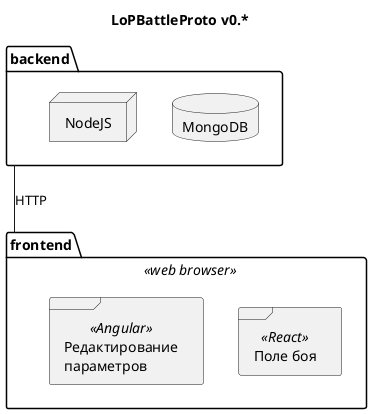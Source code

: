 @startuml

title LoPBattleProto v0.*

folder backend {
  database MongoDB {
  }
  node NodeJS {
  }

  ' NodeJS -- MongoDB
}

folder frontend <<web browser>> {
  frame "Редактирование\nпараметров" as editor <<Angular>> {
  }

  frame "Поле боя" as battlefield <<React>>
}

backend -- frontend: HTTP

@enduml
